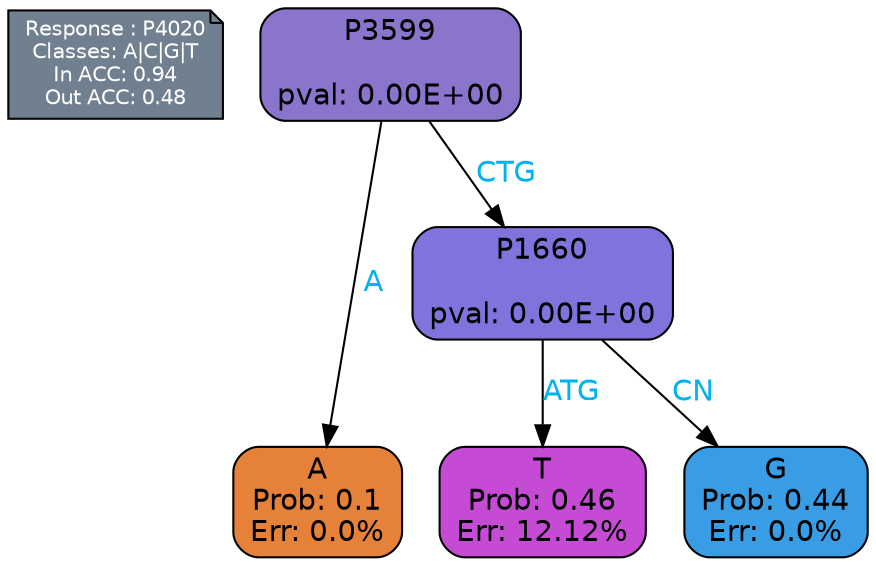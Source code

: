 digraph Tree {
node [shape=box, style="filled, rounded", color="black", fontname=helvetica] ;
graph [ranksep=equally, splines=polylines, bgcolor=transparent, dpi=600] ;
edge [fontname=helvetica] ;
LEGEND [label="Response : P4020
Classes: A|C|G|T
In ACC: 0.94
Out ACC: 0.48
",shape=note,align=left,style=filled,fillcolor="slategray",fontcolor="white",fontsize=10];1 [label="P3599

pval: 0.00E+00", fillcolor="#8b74cc"] ;
2 [label="A
Prob: 0.1
Err: 0.0%", fillcolor="#e58139"] ;
3 [label="P1660

pval: 0.00E+00", fillcolor="#8173dc"] ;
4 [label="T
Prob: 0.46
Err: 12.12%", fillcolor="#c54bd5"] ;
5 [label="G
Prob: 0.44
Err: 0.0%", fillcolor="#399de5"] ;
1 -> 2 [label="A",fontcolor=deepskyblue2] ;
1 -> 3 [label="CTG",fontcolor=deepskyblue2] ;
3 -> 4 [label="ATG",fontcolor=deepskyblue2] ;
3 -> 5 [label="CN",fontcolor=deepskyblue2] ;
{rank = same; 2;4;5;}{rank = same; LEGEND;1;}}